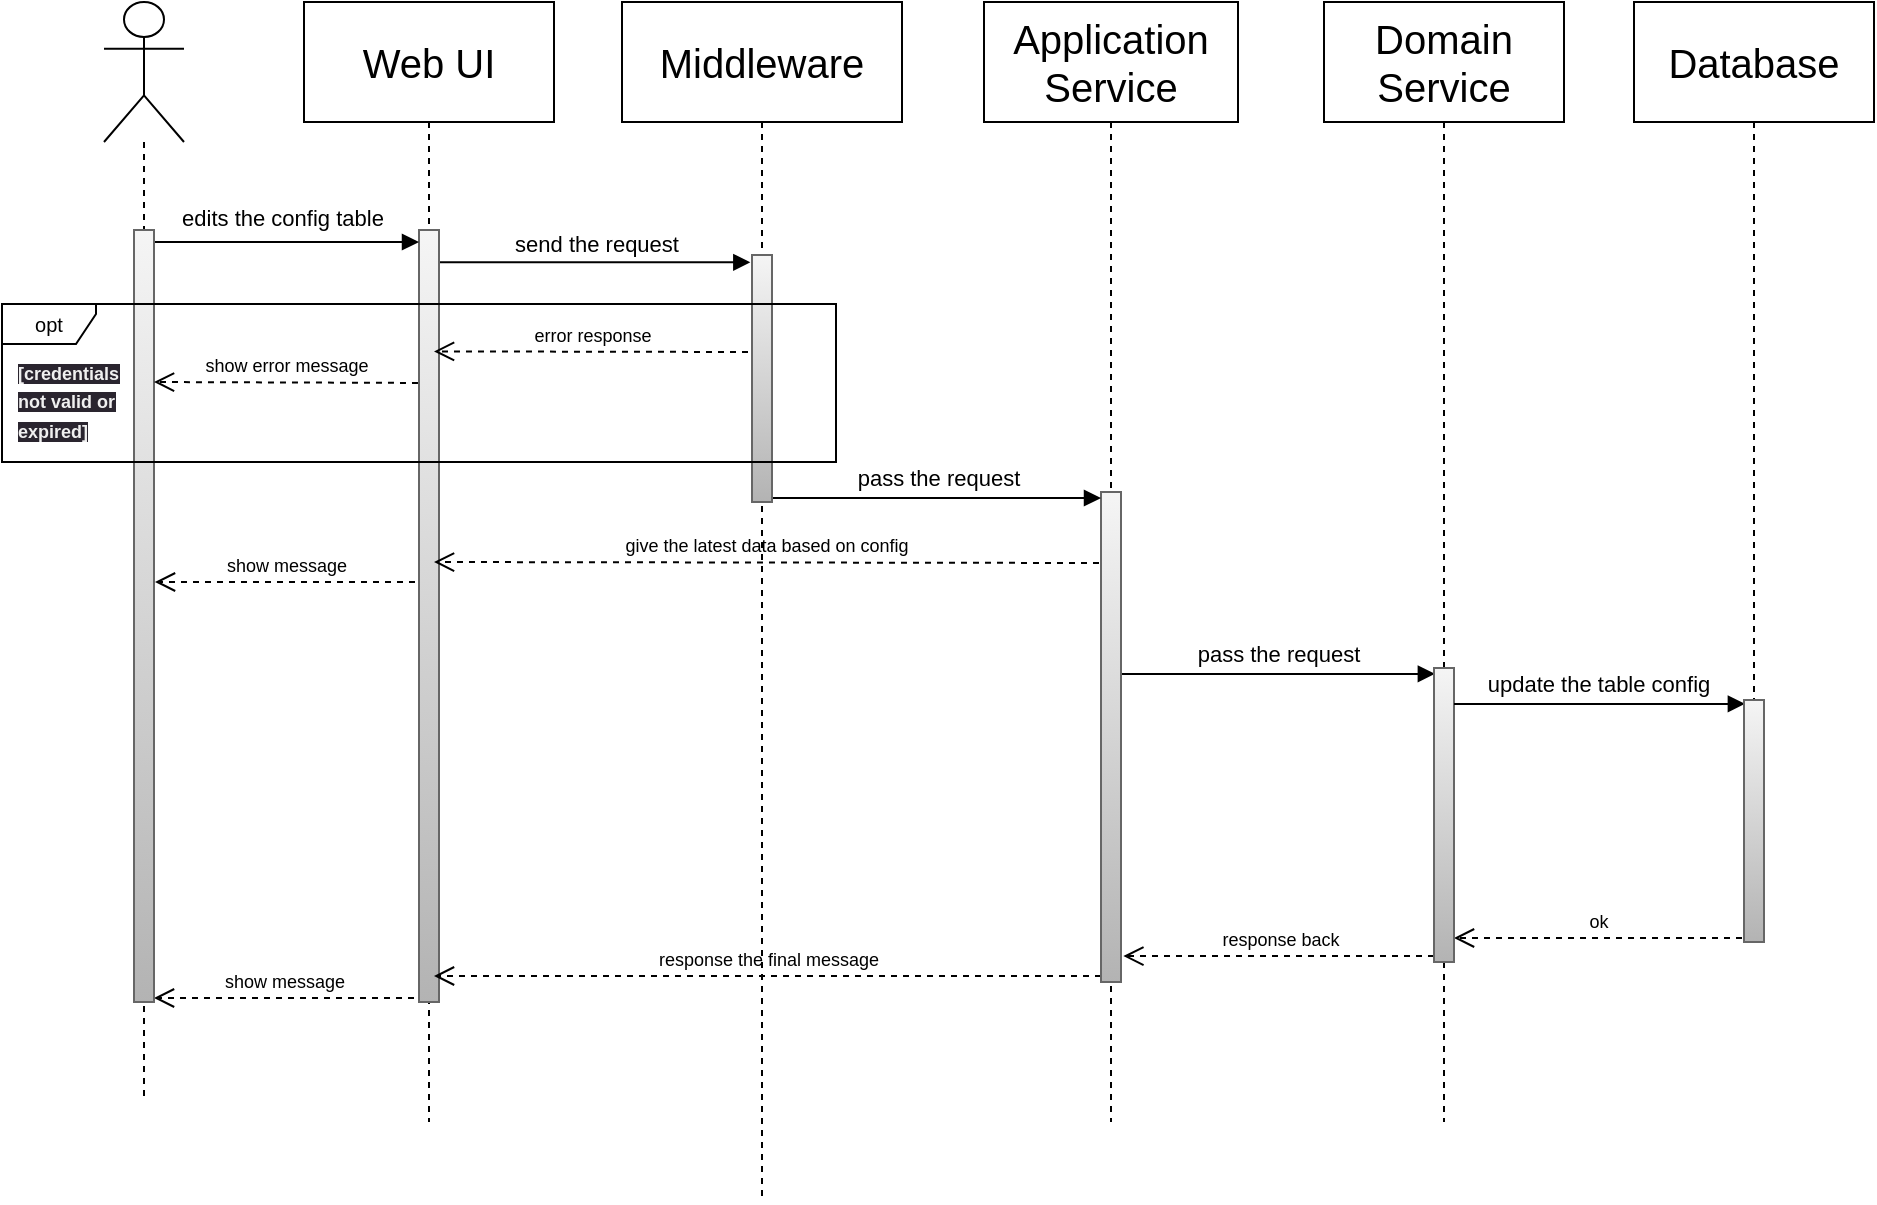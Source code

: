 <mxfile>
    <diagram id="6oK95Sa0nw-Qz6rYVHxW" name="Page-1">
        <mxGraphModel dx="642" dy="498" grid="1" gridSize="10" guides="1" tooltips="1" connect="1" arrows="1" fold="1" page="1" pageScale="1" pageWidth="850" pageHeight="1100" math="0" shadow="0">
            <root>
                <mxCell id="0"/>
                <mxCell id="1" parent="0"/>
                <mxCell id="2" value="" style="shape=umlLifeline;participant=umlActor;perimeter=lifelinePerimeter;whiteSpace=wrap;html=1;container=1;collapsible=0;recursiveResize=0;verticalAlign=top;spacingTop=36;outlineConnect=0;size=70;" vertex="1" parent="1">
                    <mxGeometry x="315" y="230" width="40" height="550" as="geometry"/>
                </mxCell>
                <mxCell id="3" value="&lt;font style=&quot;font-size: 20px;&quot;&gt;Web UI&lt;/font&gt;" style="shape=umlLifeline;perimeter=lifelinePerimeter;whiteSpace=wrap;html=1;container=1;collapsible=0;recursiveResize=0;outlineConnect=0;size=60;" vertex="1" parent="1">
                    <mxGeometry x="415" y="230" width="125" height="560" as="geometry"/>
                </mxCell>
                <mxCell id="4" value="send the request" style="html=1;verticalAlign=bottom;endArrow=block;entryX=-0.084;entryY=0.029;entryDx=0;entryDy=0;entryPerimeter=0;labelBackgroundColor=none;" edge="1" parent="3" source="5">
                    <mxGeometry width="80" relative="1" as="geometry">
                        <mxPoint x="60" y="130" as="sourcePoint"/>
                        <mxPoint x="223.16" y="130.15" as="targetPoint"/>
                    </mxGeometry>
                </mxCell>
                <mxCell id="5" value="" style="html=1;points=[];perimeter=orthogonalPerimeter;verticalAlign=middle;fillStyle=auto;rounded=0;glass=0;shadow=0;fillColor=#f5f5f5;gradientColor=#b3b3b3;strokeColor=#666666;" vertex="1" parent="3">
                    <mxGeometry x="57.5" y="114" width="10" height="386" as="geometry"/>
                </mxCell>
                <mxCell id="33" value="show message" style="html=1;verticalAlign=bottom;endArrow=open;dashed=1;endSize=8;labelBackgroundColor=none;fontSize=9;" edge="1" parent="3">
                    <mxGeometry relative="1" as="geometry">
                        <mxPoint x="55.5" y="290" as="sourcePoint"/>
                        <mxPoint x="-74.5" y="290.004" as="targetPoint"/>
                    </mxGeometry>
                </mxCell>
                <mxCell id="6" value="&lt;font style=&quot;&quot;&gt;&lt;font style=&quot;font-size: 20px;&quot;&gt;Middleware&lt;/font&gt;&lt;br&gt;&lt;/font&gt;" style="shape=umlLifeline;perimeter=lifelinePerimeter;whiteSpace=wrap;html=1;container=1;collapsible=0;recursiveResize=0;outlineConnect=0;size=60;" vertex="1" parent="1">
                    <mxGeometry x="574" y="230" width="140" height="600" as="geometry"/>
                </mxCell>
                <mxCell id="7" value="" style="html=1;points=[];perimeter=orthogonalPerimeter;fontSize=11;fillColor=#f5f5f5;gradientColor=#b3b3b3;strokeColor=#666666;" vertex="1" parent="6">
                    <mxGeometry x="65" y="126.5" width="10" height="123.5" as="geometry"/>
                </mxCell>
                <mxCell id="8" value="ok" style="html=1;verticalAlign=bottom;endArrow=open;dashed=1;endSize=8;labelBackgroundColor=none;fontSize=9;exitX=-0.1;exitY=0.968;exitDx=0;exitDy=0;exitPerimeter=0;" edge="1" parent="6">
                    <mxGeometry relative="1" as="geometry">
                        <mxPoint x="560" y="468.008" as="sourcePoint"/>
                        <mxPoint x="416.0" y="468.004" as="targetPoint"/>
                    </mxGeometry>
                </mxCell>
                <mxCell id="9" value="show message" style="html=1;verticalAlign=bottom;endArrow=open;dashed=1;endSize=8;labelBackgroundColor=none;fontSize=9;" edge="1" parent="6">
                    <mxGeometry relative="1" as="geometry">
                        <mxPoint x="-104.0" y="498" as="sourcePoint"/>
                        <mxPoint x="-234.0" y="498.004" as="targetPoint"/>
                    </mxGeometry>
                </mxCell>
                <mxCell id="10" value="response the final message" style="html=1;verticalAlign=bottom;endArrow=open;dashed=1;endSize=8;labelBackgroundColor=none;fontSize=9;exitX=-0.092;exitY=0.877;exitDx=0;exitDy=0;exitPerimeter=0;" edge="1" parent="6">
                    <mxGeometry relative="1" as="geometry">
                        <mxPoint x="239.5" y="487.004" as="sourcePoint"/>
                        <mxPoint x="-94.0" y="487" as="targetPoint"/>
                    </mxGeometry>
                </mxCell>
                <mxCell id="11" value="response back" style="html=1;verticalAlign=bottom;endArrow=open;dashed=1;endSize=8;labelBackgroundColor=none;fontSize=9;exitX=-0.1;exitY=0.968;exitDx=0;exitDy=0;exitPerimeter=0;entryX=1.117;entryY=0.986;entryDx=0;entryDy=0;entryPerimeter=0;" edge="1" parent="6">
                    <mxGeometry relative="1" as="geometry">
                        <mxPoint x="406" y="477.008" as="sourcePoint"/>
                        <mxPoint x="250.67" y="477.034" as="targetPoint"/>
                    </mxGeometry>
                </mxCell>
                <mxCell id="12" value="&lt;span style=&quot;font-size: 20px;&quot;&gt;Domain&lt;br&gt;Service&lt;br&gt;&lt;/span&gt;" style="shape=umlLifeline;perimeter=lifelinePerimeter;whiteSpace=wrap;html=1;container=1;collapsible=0;recursiveResize=0;outlineConnect=0;size=60;" vertex="1" parent="1">
                    <mxGeometry x="925" y="230" width="120" height="560" as="geometry"/>
                </mxCell>
                <mxCell id="13" value="&lt;font style=&quot;font-size: 11px;&quot;&gt;pass the request&lt;br&gt;&lt;/font&gt;" style="html=1;verticalAlign=bottom;endArrow=block;fontSize=14;labelBackgroundColor=none;entryX=0.043;entryY=0.088;entryDx=0;entryDy=0;entryPerimeter=0;" edge="1" parent="12">
                    <mxGeometry relative="1" as="geometry">
                        <mxPoint x="-101.5" y="336" as="sourcePoint"/>
                        <mxPoint x="55.43" y="335.936" as="targetPoint"/>
                    </mxGeometry>
                </mxCell>
                <mxCell id="14" value="" style="html=1;points=[];perimeter=orthogonalPerimeter;rounded=0;shadow=0;glass=0;sketch=0;fillStyle=auto;fontSize=14;fillColor=#f5f5f5;gradientColor=#b3b3b3;strokeColor=#666666;" vertex="1" parent="12">
                    <mxGeometry x="55" y="333" width="10" height="147" as="geometry"/>
                </mxCell>
                <mxCell id="15" value="&lt;font style=&quot;font-size: 11px;&quot;&gt;edits the config table&lt;br&gt;&lt;/font&gt;" style="html=1;verticalAlign=bottom;endArrow=block;fontSize=22;labelBackgroundColor=none;" edge="1" parent="1" target="5">
                    <mxGeometry x="0.004" width="80" relative="1" as="geometry">
                        <mxPoint x="335" y="350" as="sourcePoint"/>
                        <mxPoint x="465" y="350" as="targetPoint"/>
                        <Array as="points"/>
                        <mxPoint as="offset"/>
                    </mxGeometry>
                </mxCell>
                <mxCell id="16" value="&lt;font style=&quot;font-size: 20px;&quot;&gt;Application Service&lt;/font&gt;" style="shape=umlLifeline;perimeter=lifelinePerimeter;whiteSpace=wrap;html=1;container=1;collapsible=0;recursiveResize=0;outlineConnect=0;size=60;" vertex="1" parent="1">
                    <mxGeometry x="755" y="230" width="127" height="560" as="geometry"/>
                </mxCell>
                <mxCell id="17" value="" style="html=1;points=[];perimeter=orthogonalPerimeter;rounded=0;shadow=0;glass=0;sketch=0;fillStyle=auto;fontSize=14;fillColor=#f5f5f5;gradientColor=#b3b3b3;strokeColor=#666666;" vertex="1" parent="16">
                    <mxGeometry x="58.5" y="245" width="10" height="245" as="geometry"/>
                </mxCell>
                <mxCell id="31" value="give the latest data based on config" style="html=1;verticalAlign=bottom;endArrow=open;dashed=1;endSize=8;labelBackgroundColor=none;fontSize=9;exitX=-0.1;exitY=0.968;exitDx=0;exitDy=0;exitPerimeter=0;" edge="1" parent="16">
                    <mxGeometry relative="1" as="geometry">
                        <mxPoint x="57.5" y="280.498" as="sourcePoint"/>
                        <mxPoint x="-275" y="280" as="targetPoint"/>
                    </mxGeometry>
                </mxCell>
                <mxCell id="18" value="" style="html=1;points=[];perimeter=orthogonalPerimeter;fillColor=#f5f5f5;gradientColor=#b3b3b3;strokeColor=#666666;" vertex="1" parent="1">
                    <mxGeometry x="330" y="344" width="10" height="386" as="geometry"/>
                </mxCell>
                <mxCell id="19" value="&lt;span style=&quot;font-size: 20px;&quot;&gt;Database&lt;br&gt;&lt;/span&gt;" style="shape=umlLifeline;perimeter=lifelinePerimeter;whiteSpace=wrap;html=1;container=1;collapsible=0;recursiveResize=0;outlineConnect=0;size=60;" vertex="1" parent="1">
                    <mxGeometry x="1080" y="230" width="120" height="470" as="geometry"/>
                </mxCell>
                <mxCell id="20" value="&lt;font style=&quot;font-size: 11px;&quot;&gt;update the table config&lt;br&gt;&lt;/font&gt;" style="html=1;verticalAlign=bottom;endArrow=block;fontSize=14;labelBackgroundColor=none;entryX=0.044;entryY=0.016;entryDx=0;entryDy=0;entryPerimeter=0;" edge="1" parent="19" target="21">
                    <mxGeometry relative="1" as="geometry">
                        <mxPoint x="-90" y="351" as="sourcePoint"/>
                        <mxPoint x="64" y="351" as="targetPoint"/>
                    </mxGeometry>
                </mxCell>
                <mxCell id="21" value="" style="html=1;points=[];perimeter=orthogonalPerimeter;rounded=0;shadow=0;glass=0;sketch=0;fillStyle=auto;fontSize=14;fillColor=#f5f5f5;gradientColor=#b3b3b3;strokeColor=#666666;" vertex="1" parent="19">
                    <mxGeometry x="55" y="349" width="10" height="121" as="geometry"/>
                </mxCell>
                <mxCell id="22" value="opt" style="shape=umlFrame;whiteSpace=wrap;html=1;fontSize=10;width=47;height=20;" vertex="1" parent="1">
                    <mxGeometry x="264" y="381" width="417" height="79" as="geometry"/>
                </mxCell>
                <mxCell id="23" value="error response" style="html=1;verticalAlign=bottom;endArrow=open;dashed=1;endSize=8;labelBackgroundColor=none;fontSize=9;entryX=0.518;entryY=0.3;entryDx=0;entryDy=0;entryPerimeter=0;" edge="1" parent="1" target="22">
                    <mxGeometry relative="1" as="geometry">
                        <mxPoint x="637" y="405" as="sourcePoint"/>
                        <mxPoint x="507.0" y="405.004" as="targetPoint"/>
                    </mxGeometry>
                </mxCell>
                <mxCell id="24" value="show error message" style="html=1;verticalAlign=bottom;endArrow=open;dashed=1;endSize=8;labelBackgroundColor=none;fontSize=9;" edge="1" parent="1">
                    <mxGeometry relative="1" as="geometry">
                        <mxPoint x="471.99" y="420.47" as="sourcePoint"/>
                        <mxPoint x="340" y="420" as="targetPoint"/>
                    </mxGeometry>
                </mxCell>
                <mxCell id="25" value="&lt;span style=&quot;border-color: rgb(0, 0, 0); color: rgb(240, 240, 240); font-family: Helvetica; font-style: normal; font-variant-ligatures: normal; font-variant-caps: normal; letter-spacing: normal; orphans: 2; text-indent: 0px; text-transform: none; widows: 2; word-spacing: 0px; -webkit-text-stroke-width: 0px; text-decoration-thickness: initial; text-decoration-style: initial; text-decoration-color: initial; font-size: 9px; font-weight: 700; text-align: center; background-color: rgb(42, 37, 47); float: none; display: inline !important;&quot;&gt;[credentials not valid or expired&lt;/span&gt;&lt;span style=&quot;border-color: rgb(0, 0, 0); color: rgb(240, 240, 240); font-family: Helvetica; font-style: normal; font-variant-ligatures: normal; font-variant-caps: normal; letter-spacing: normal; orphans: 2; text-indent: 0px; text-transform: none; widows: 2; word-spacing: 0px; -webkit-text-stroke-width: 0px; text-decoration-thickness: initial; text-decoration-style: initial; text-decoration-color: initial; font-size: 9px; font-weight: 700; text-align: center; background-color: rgb(42, 37, 47); float: none; display: inline !important;&quot;&gt;]&lt;/span&gt;" style="text;whiteSpace=wrap;html=1;" vertex="1" parent="1">
                    <mxGeometry x="270" y="401" width="60" height="40" as="geometry"/>
                </mxCell>
                <mxCell id="26" value="&lt;font style=&quot;font-size: 11px;&quot;&gt;pass the request&lt;br&gt;&lt;/font&gt;" style="html=1;verticalAlign=bottom;endArrow=block;fontSize=14;labelBackgroundColor=none;" edge="1" parent="1">
                    <mxGeometry relative="1" as="geometry">
                        <mxPoint x="649.5" y="478" as="sourcePoint"/>
                        <mxPoint x="813.5" y="478" as="targetPoint"/>
                    </mxGeometry>
                </mxCell>
            </root>
        </mxGraphModel>
    </diagram>
</mxfile>